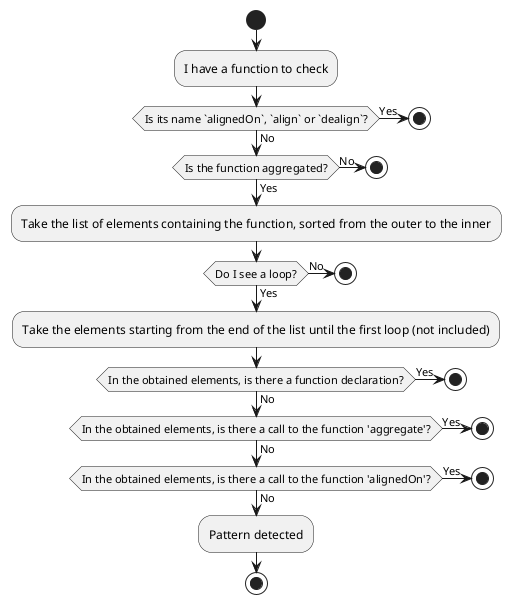 @startuml p2-flowchart
start
:I have a function to check;
if (Is its name `alignedOn`, `align` or `dealign`?) then (Yes) 
	stop
else (No)
	if (Is the function aggregated?) then (No)
		stop
	else (Yes)
	:Take the list of elements containing the function, sorted from the outer to the inner;
		if (Do I see a loop?) then (No)
			stop
		else (Yes)
			:Take the elements starting from the end of the list until the first loop (not included);
			if (In the obtained elements, is there a function declaration?) then (Yes)
				stop
			else (No)
				if (In the obtained elements, is there a call to the function 'aggregate'?) then (Yes)
					stop
				else (No)
					if (In the obtained elements, is there a call to the function 'alignedOn'?) then (Yes)
						stop
					else (No)
						:Pattern detected;
						stop
					endif
				endif
			endif
		endif
	endif
endif
@enduml